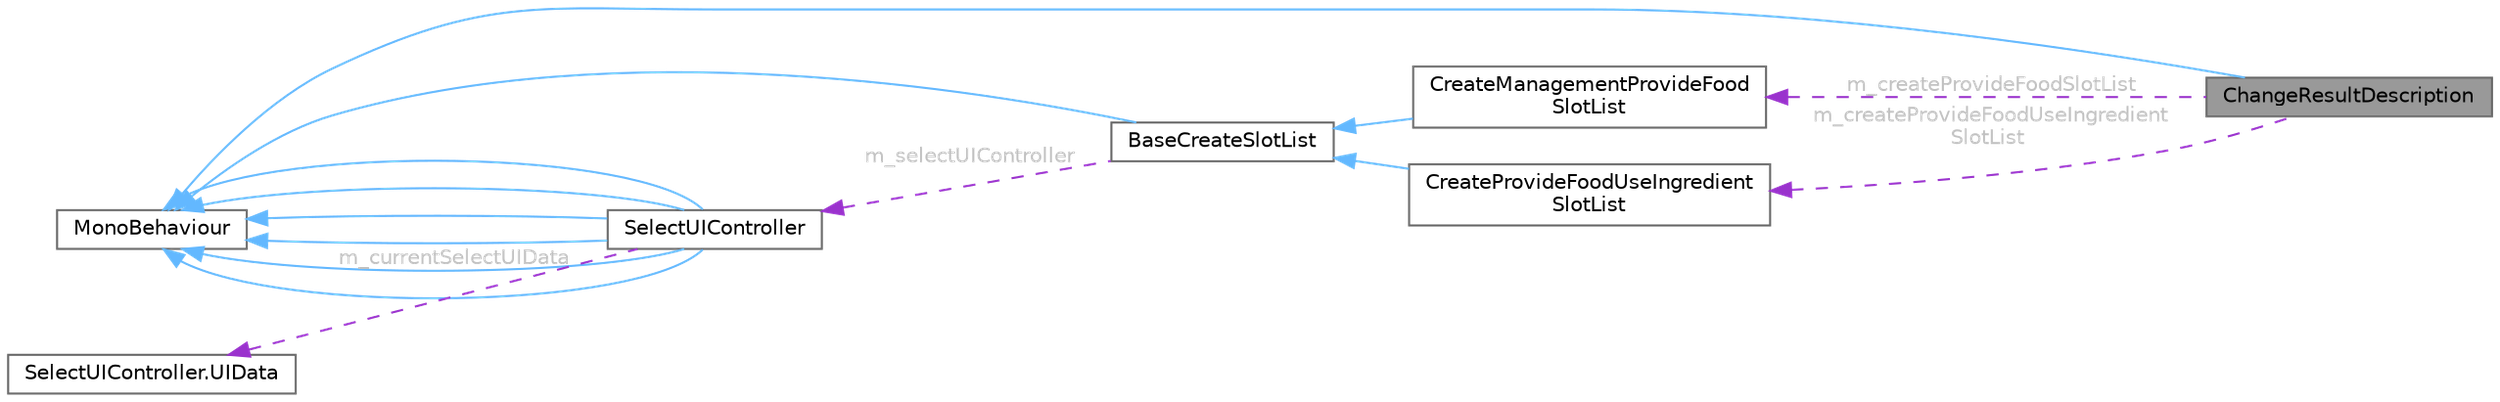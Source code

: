 digraph "ChangeResultDescription"
{
 // LATEX_PDF_SIZE
  bgcolor="transparent";
  edge [fontname=Helvetica,fontsize=10,labelfontname=Helvetica,labelfontsize=10];
  node [fontname=Helvetica,fontsize=10,shape=box,height=0.2,width=0.4];
  rankdir="LR";
  Node1 [id="Node000001",label="ChangeResultDescription",height=0.2,width=0.4,color="gray40", fillcolor="grey60", style="filled", fontcolor="black",tooltip=" "];
  Node2 -> Node1 [id="edge1_Node000001_Node000002",dir="back",color="steelblue1",style="solid",tooltip=" "];
  Node2 [id="Node000002",label="MonoBehaviour",height=0.2,width=0.4,color="gray40", fillcolor="white", style="filled",tooltip=" "];
  Node3 -> Node1 [id="edge2_Node000001_Node000003",dir="back",color="darkorchid3",style="dashed",tooltip=" ",label=" m_createProvideFoodSlotList",fontcolor="grey" ];
  Node3 [id="Node000003",label="CreateManagementProvideFood\lSlotList",height=0.2,width=0.4,color="gray40", fillcolor="white", style="filled",URL="$class_create_management_provide_food_slot_list.html",tooltip=" "];
  Node4 -> Node3 [id="edge3_Node000003_Node000004",dir="back",color="steelblue1",style="solid",tooltip=" "];
  Node4 [id="Node000004",label="BaseCreateSlotList",height=0.2,width=0.4,color="gray40", fillcolor="white", style="filled",URL="$class_base_create_slot_list.html",tooltip=" "];
  Node2 -> Node4 [id="edge4_Node000004_Node000002",dir="back",color="steelblue1",style="solid",tooltip=" "];
  Node5 -> Node4 [id="edge5_Node000004_Node000005",dir="back",color="darkorchid3",style="dashed",tooltip=" ",label=" m_selectUIController",fontcolor="grey" ];
  Node5 [id="Node000005",label="SelectUIController",height=0.2,width=0.4,color="gray40", fillcolor="white", style="filled",URL="$class_select_u_i_controller.html",tooltip=" "];
  Node2 -> Node5 [id="edge6_Node000005_Node000002",dir="back",color="steelblue1",style="solid",tooltip=" "];
  Node2 -> Node5 [id="edge7_Node000005_Node000002",dir="back",color="steelblue1",style="solid",tooltip=" "];
  Node2 -> Node5 [id="edge8_Node000005_Node000002",dir="back",color="steelblue1",style="solid",tooltip=" "];
  Node2 -> Node5 [id="edge9_Node000005_Node000002",dir="back",color="steelblue1",style="solid",tooltip=" "];
  Node2 -> Node5 [id="edge10_Node000005_Node000002",dir="back",color="steelblue1",style="solid",tooltip=" "];
  Node2 -> Node5 [id="edge11_Node000005_Node000002",dir="back",color="steelblue1",style="solid",tooltip=" "];
  Node6 -> Node5 [id="edge12_Node000005_Node000006",dir="back",color="darkorchid3",style="dashed",tooltip=" ",label=" m_currentSelectUIData",fontcolor="grey" ];
  Node6 [id="Node000006",label="SelectUIController.UIData",height=0.2,width=0.4,color="gray40", fillcolor="white", style="filled",URL="$class_select_u_i_controller_1_1_u_i_data.html",tooltip=" "];
  Node7 -> Node1 [id="edge13_Node000001_Node000007",dir="back",color="darkorchid3",style="dashed",tooltip=" ",label=" m_createProvideFoodUseIngredient\lSlotList",fontcolor="grey" ];
  Node7 [id="Node000007",label="CreateProvideFoodUseIngredient\lSlotList",height=0.2,width=0.4,color="gray40", fillcolor="white", style="filled",URL="$class_create_provide_food_use_ingredient_slot_list.html",tooltip=" "];
  Node4 -> Node7 [id="edge14_Node000007_Node000004",dir="back",color="steelblue1",style="solid",tooltip=" "];
}
